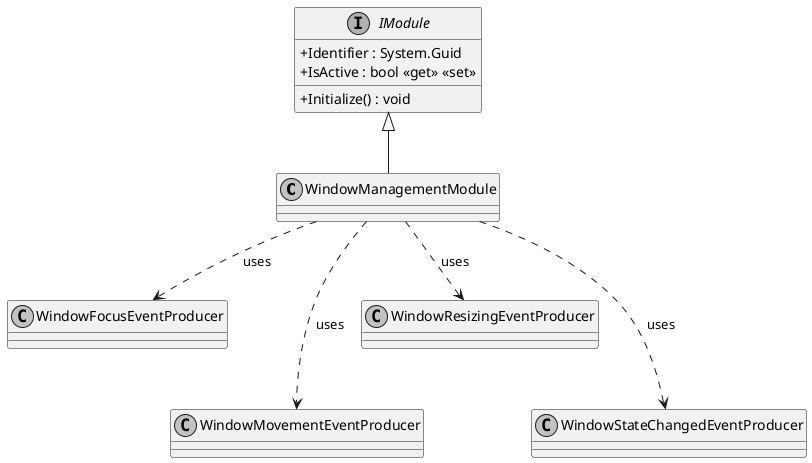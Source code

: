 @startuml
skinparam monochrome true
skinparam classAttributeIconSize 0

class WindowManagementModule {
}


interface IModule {
    + Identifier : System.Guid
    + IsActive : bool <<get>> <<set>>
    + Initialize() : void
}

IModule <|-- WindowManagementModule
WindowManagementModule ..> WindowFocusEventProducer : "uses"
WindowManagementModule ...> WindowMovementEventProducer : "uses"
WindowManagementModule..> WindowResizingEventProducer : "uses"
WindowManagementModule ...> WindowStateChangedEventProducer : "uses"
@enduml
